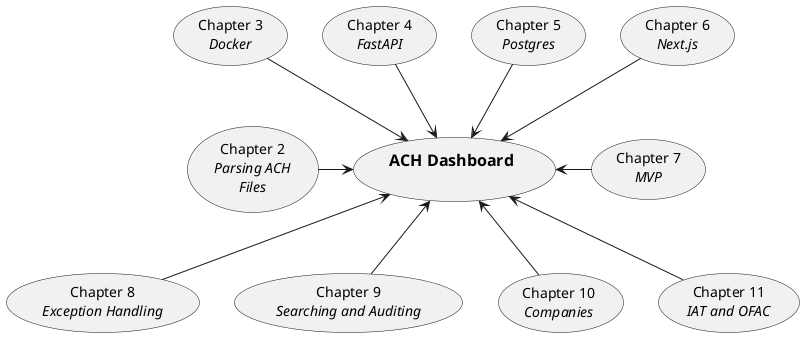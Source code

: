 @startuml
'https://plantuml.com/use-case-diagram

usecase (<b><size:16>ACH Dashboard</size></b>\n<b><size:16></size></b>) as dashboard
usecase (Chapter 2\n<i>Parsing ACH</i>\n<i>Files</i>) as parsing
usecase (Chapter 3\n<i>Docker</i>) as docker
usecase (Chapter 4\n<i>FastAPI</i>) as apis
usecase (Chapter 5\n<i>Postgres</i>) as db
usecase (Chapter 6\n<i>Next.js</i>) as ui
usecase (Chapter 7\n<i>MVP</i>) as mvp
usecase (Chapter 8\n<i>Exception Handling</i>) as exceptions
usecase (Chapter 9\n<i>Searching and Auditing</i>) as searching
usecase (Chapter 10\n<i>Companies</i>) as companies
usecase (Chapter 11\n<i>IAT and OFAC</i>) as iat

parsing -right-> dashboard
docker -down-> dashboard
apis -down-> dashboard
db -down-> dashboard
ui -down-> dashboard
mvp -left-> dashboard
iat -up-> dashboard
companies -up-> dashboard
searching -up-> dashboard
exceptions -up-> dashboard

@enduml